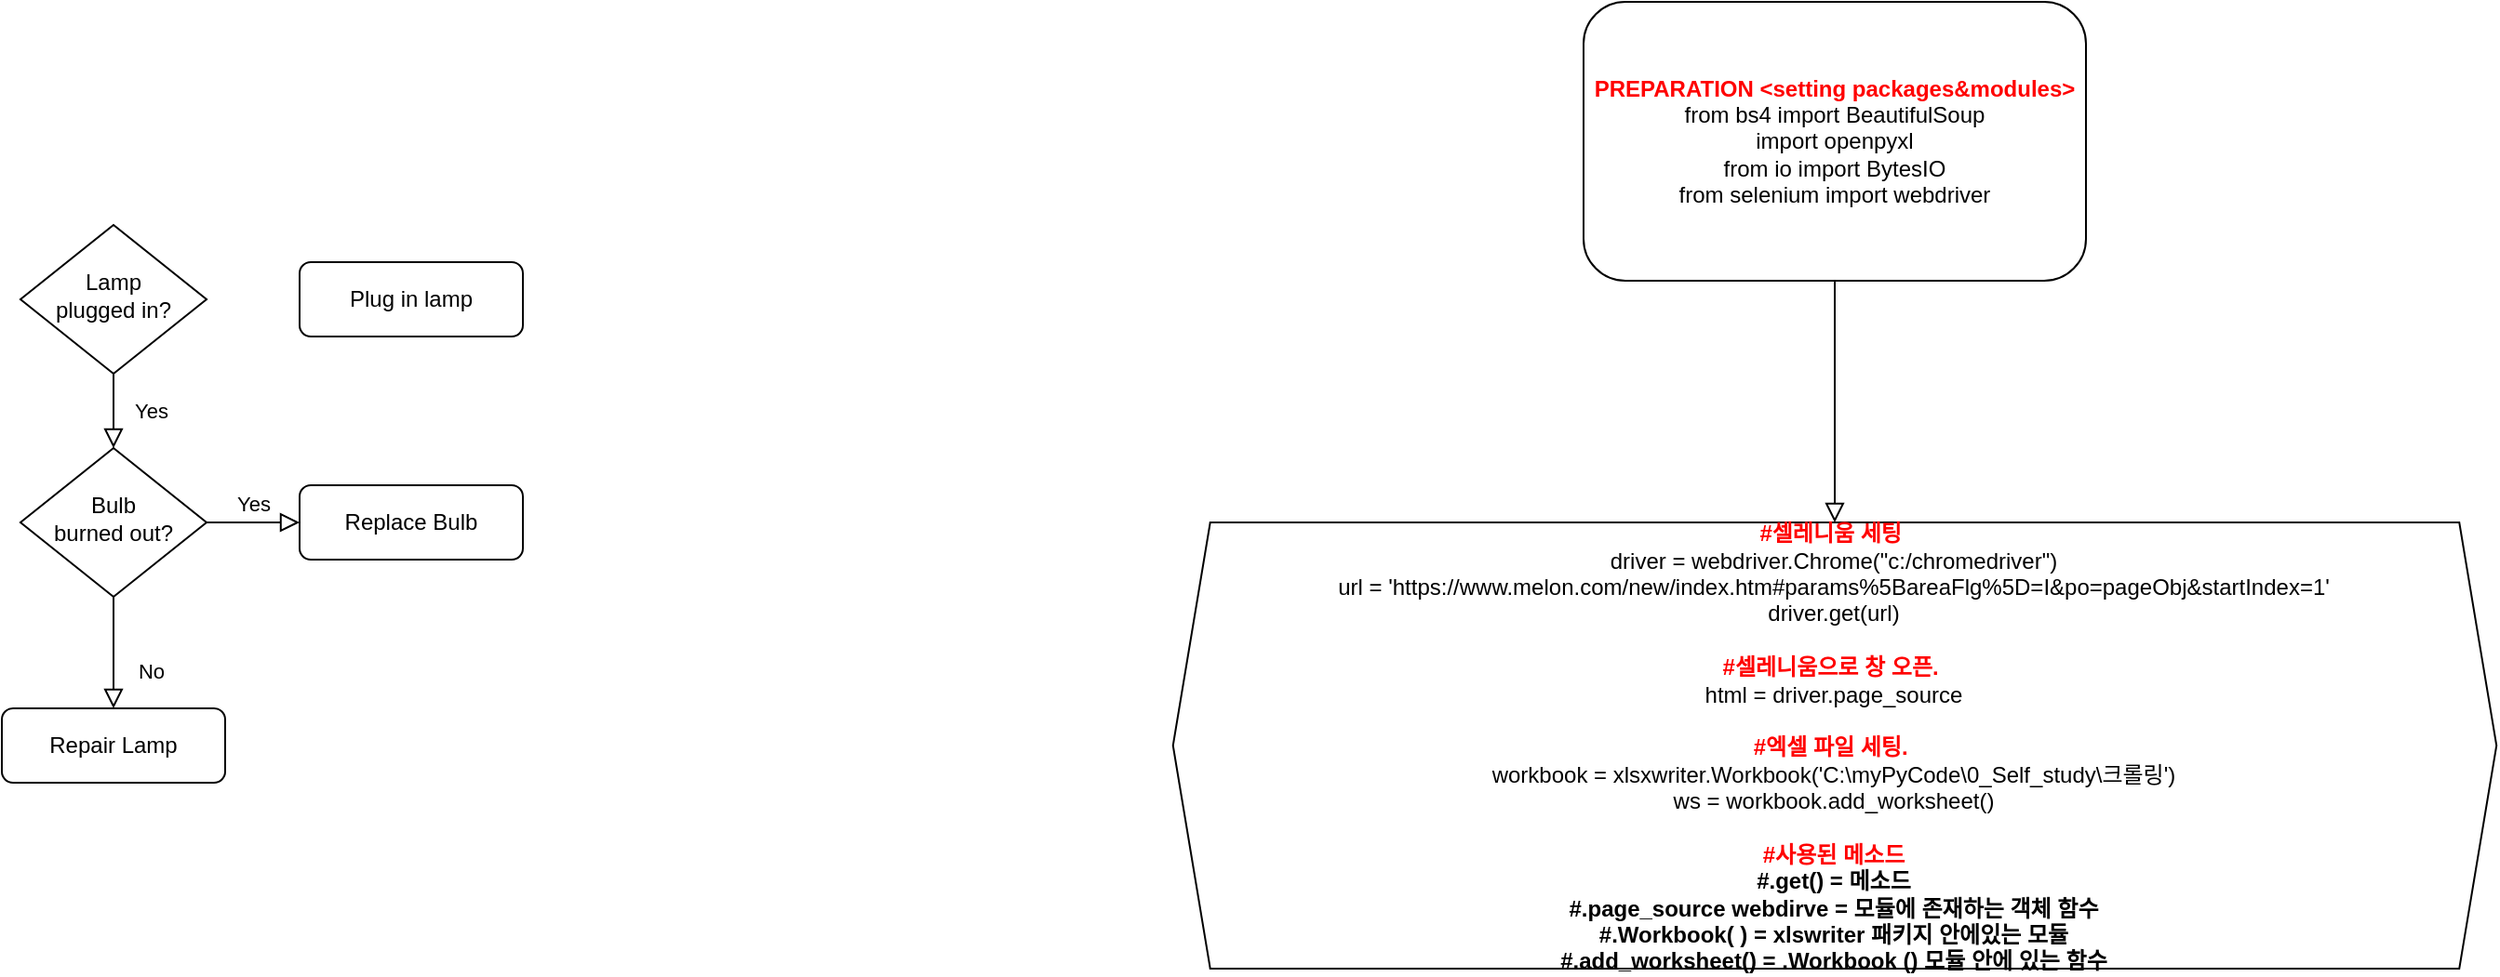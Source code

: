 <mxfile version="13.9.1" type="github">
  <diagram id="C5RBs43oDa-KdzZeNtuy" name="Page-1">
    <mxGraphModel dx="2139" dy="1089" grid="1" gridSize="10" guides="1" tooltips="1" connect="1" arrows="1" fold="1" page="1" pageScale="1" pageWidth="1169" pageHeight="1654" math="0" shadow="0">
      <root>
        <mxCell id="WIyWlLk6GJQsqaUBKTNV-0" />
        <mxCell id="WIyWlLk6GJQsqaUBKTNV-1" parent="WIyWlLk6GJQsqaUBKTNV-0" />
        <mxCell id="XJY8lT9wQJrp8TGFCrLl-1" value="&lt;div&gt;&lt;b&gt;&lt;font color=&quot;#ff0000&quot;&gt;#셀레니움 세팅&amp;nbsp;&lt;/font&gt;&lt;/b&gt;&lt;/div&gt;&lt;div&gt;driver = webdriver.Chrome(&quot;c:/chromedriver&quot;)&lt;/div&gt;&lt;div&gt;url = &#39;https://www.melon.com/new/index.htm#params%5BareaFlg%5D=I&amp;amp;po=pageObj&amp;amp;startIndex=1&#39;&lt;/div&gt;&lt;div&gt;driver.get(url)&lt;/div&gt;&lt;div&gt;&lt;br&gt;&lt;/div&gt;&lt;div&gt;&lt;font color=&quot;#ff0000&quot;&gt;&lt;b&gt;#셀레니움으로 창 오픈.&amp;nbsp;&lt;/b&gt;&lt;/font&gt;&lt;/div&gt;&lt;div&gt;html = driver.page_source&lt;/div&gt;&lt;div&gt;&lt;br&gt;&lt;/div&gt;&lt;div&gt;&lt;font color=&quot;#ff0000&quot;&gt;&lt;b&gt;#엑셀 파일 세팅.&amp;nbsp;&lt;/b&gt;&lt;/font&gt;&lt;/div&gt;&lt;div&gt;workbook = xlsxwriter.Workbook(&#39;C:\myPyCode\0_Self_study\크롤링&#39;)&lt;/div&gt;&lt;div&gt;ws = workbook.add_worksheet()&lt;/div&gt;&lt;div&gt;&lt;br&gt;&lt;/div&gt;&lt;div&gt;&lt;b&gt;&lt;font color=&quot;#ff0000&quot;&gt;#사용된 메소드&lt;/font&gt;&lt;/b&gt;&lt;/div&gt;&lt;div&gt;&lt;font&gt;&lt;b&gt;&lt;div&gt;#.get() = 메소드&lt;/div&gt;&lt;div&gt;#.page_source webdirve = 모듈에 존재하는 객체 함수&lt;/div&gt;&lt;div&gt;#.Workbook( ) = xlswriter 패키지 안에있는 모듈&lt;/div&gt;&lt;div&gt;#.add_worksheet() = .Workbook () 모듈 안에 있는 함수&lt;/div&gt;&lt;/b&gt;&lt;/font&gt;&lt;/div&gt;" style="shape=hexagon;perimeter=hexagonPerimeter2;whiteSpace=wrap;html=1;fixedSize=1;spacingTop=2;spacingLeft=0;verticalAlign=middle;" vertex="1" parent="WIyWlLk6GJQsqaUBKTNV-1">
          <mxGeometry x="789.37" y="330" width="711.25" height="240" as="geometry" />
        </mxCell>
        <mxCell id="WIyWlLk6GJQsqaUBKTNV-3" value="&lt;div&gt;&lt;b&gt;&lt;font color=&quot;#ff0000&quot;&gt;PREPARATION &amp;lt;setting packages&amp;amp;modules&amp;gt;&lt;/font&gt;&lt;/b&gt;&lt;/div&gt;&lt;div&gt;from bs4 import BeautifulSoup&lt;/div&gt;&lt;div&gt;import openpyxl&lt;/div&gt;&lt;div&gt;from io import BytesIO&lt;/div&gt;&lt;div&gt;from selenium import webdriver&lt;/div&gt;" style="rounded=1;whiteSpace=wrap;html=1;fontSize=12;glass=0;strokeWidth=1;shadow=0;labelPosition=center;verticalLabelPosition=middle;align=center;verticalAlign=middle;" parent="WIyWlLk6GJQsqaUBKTNV-1" vertex="1">
          <mxGeometry x="1010" y="50" width="270" height="150" as="geometry" />
        </mxCell>
        <mxCell id="WIyWlLk6GJQsqaUBKTNV-4" value="Yes" style="rounded=0;html=1;jettySize=auto;orthogonalLoop=1;fontSize=11;endArrow=block;endFill=0;endSize=8;strokeWidth=1;shadow=0;labelBackgroundColor=none;edgeStyle=orthogonalEdgeStyle;" parent="WIyWlLk6GJQsqaUBKTNV-1" source="WIyWlLk6GJQsqaUBKTNV-6" target="WIyWlLk6GJQsqaUBKTNV-10" edge="1">
          <mxGeometry y="20" relative="1" as="geometry">
            <mxPoint as="offset" />
          </mxGeometry>
        </mxCell>
        <mxCell id="WIyWlLk6GJQsqaUBKTNV-6" value="Lamp&lt;br&gt;plugged in?" style="rhombus;whiteSpace=wrap;html=1;shadow=0;fontFamily=Helvetica;fontSize=12;align=center;strokeWidth=1;spacing=6;spacingTop=-4;" parent="WIyWlLk6GJQsqaUBKTNV-1" vertex="1">
          <mxGeometry x="170" y="170" width="100" height="80" as="geometry" />
        </mxCell>
        <mxCell id="WIyWlLk6GJQsqaUBKTNV-7" value="Plug in lamp" style="rounded=1;whiteSpace=wrap;html=1;fontSize=12;glass=0;strokeWidth=1;shadow=0;" parent="WIyWlLk6GJQsqaUBKTNV-1" vertex="1">
          <mxGeometry x="320" y="190" width="120" height="40" as="geometry" />
        </mxCell>
        <mxCell id="WIyWlLk6GJQsqaUBKTNV-8" value="No" style="rounded=0;html=1;jettySize=auto;orthogonalLoop=1;fontSize=11;endArrow=block;endFill=0;endSize=8;strokeWidth=1;shadow=0;labelBackgroundColor=none;edgeStyle=orthogonalEdgeStyle;" parent="WIyWlLk6GJQsqaUBKTNV-1" source="WIyWlLk6GJQsqaUBKTNV-10" target="WIyWlLk6GJQsqaUBKTNV-11" edge="1">
          <mxGeometry x="0.333" y="20" relative="1" as="geometry">
            <mxPoint as="offset" />
          </mxGeometry>
        </mxCell>
        <mxCell id="WIyWlLk6GJQsqaUBKTNV-9" value="Yes" style="edgeStyle=orthogonalEdgeStyle;rounded=0;html=1;jettySize=auto;orthogonalLoop=1;fontSize=11;endArrow=block;endFill=0;endSize=8;strokeWidth=1;shadow=0;labelBackgroundColor=none;" parent="WIyWlLk6GJQsqaUBKTNV-1" source="WIyWlLk6GJQsqaUBKTNV-10" target="WIyWlLk6GJQsqaUBKTNV-12" edge="1">
          <mxGeometry y="10" relative="1" as="geometry">
            <mxPoint as="offset" />
          </mxGeometry>
        </mxCell>
        <mxCell id="WIyWlLk6GJQsqaUBKTNV-10" value="Bulb&lt;br&gt;burned out?" style="rhombus;whiteSpace=wrap;html=1;shadow=0;fontFamily=Helvetica;fontSize=12;align=center;strokeWidth=1;spacing=6;spacingTop=-4;" parent="WIyWlLk6GJQsqaUBKTNV-1" vertex="1">
          <mxGeometry x="170" y="290" width="100" height="80" as="geometry" />
        </mxCell>
        <mxCell id="WIyWlLk6GJQsqaUBKTNV-11" value="Repair Lamp" style="rounded=1;whiteSpace=wrap;html=1;fontSize=12;glass=0;strokeWidth=1;shadow=0;" parent="WIyWlLk6GJQsqaUBKTNV-1" vertex="1">
          <mxGeometry x="160" y="430" width="120" height="40" as="geometry" />
        </mxCell>
        <mxCell id="WIyWlLk6GJQsqaUBKTNV-12" value="Replace Bulb" style="rounded=1;whiteSpace=wrap;html=1;fontSize=12;glass=0;strokeWidth=1;shadow=0;" parent="WIyWlLk6GJQsqaUBKTNV-1" vertex="1">
          <mxGeometry x="320" y="310" width="120" height="40" as="geometry" />
        </mxCell>
        <mxCell id="XJY8lT9wQJrp8TGFCrLl-0" value="" style="edgeStyle=orthogonalEdgeStyle;rounded=0;html=1;jettySize=auto;orthogonalLoop=1;fontSize=11;endArrow=block;endFill=0;endSize=8;strokeWidth=1;shadow=0;labelBackgroundColor=none;exitX=0.5;exitY=1;exitDx=0;exitDy=0;" edge="1" parent="WIyWlLk6GJQsqaUBKTNV-1" source="WIyWlLk6GJQsqaUBKTNV-3">
          <mxGeometry y="10" relative="1" as="geometry">
            <mxPoint as="offset" />
            <mxPoint x="1000" y="180" as="sourcePoint" />
            <mxPoint x="1145" y="330" as="targetPoint" />
            <Array as="points">
              <mxPoint x="1145" y="210" />
            </Array>
          </mxGeometry>
        </mxCell>
      </root>
    </mxGraphModel>
  </diagram>
</mxfile>
